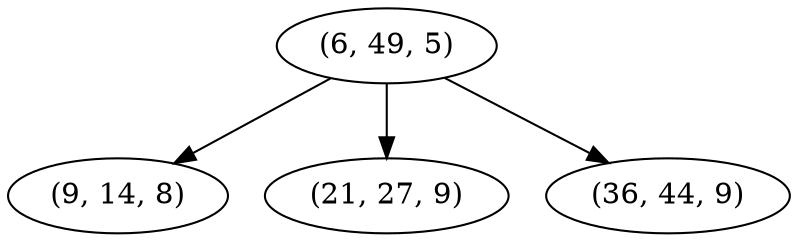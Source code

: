 digraph tree {
    "(6, 49, 5)";
    "(9, 14, 8)";
    "(21, 27, 9)";
    "(36, 44, 9)";
    "(6, 49, 5)" -> "(9, 14, 8)";
    "(6, 49, 5)" -> "(21, 27, 9)";
    "(6, 49, 5)" -> "(36, 44, 9)";
}

